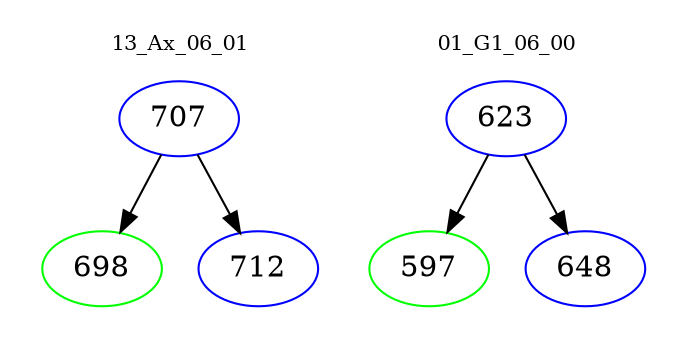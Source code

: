 digraph{
subgraph cluster_0 {
color = white
label = "13_Ax_06_01";
fontsize=10;
T0_707 [label="707", color="blue"]
T0_707 -> T0_698 [color="black"]
T0_698 [label="698", color="green"]
T0_707 -> T0_712 [color="black"]
T0_712 [label="712", color="blue"]
}
subgraph cluster_1 {
color = white
label = "01_G1_06_00";
fontsize=10;
T1_623 [label="623", color="blue"]
T1_623 -> T1_597 [color="black"]
T1_597 [label="597", color="green"]
T1_623 -> T1_648 [color="black"]
T1_648 [label="648", color="blue"]
}
}
